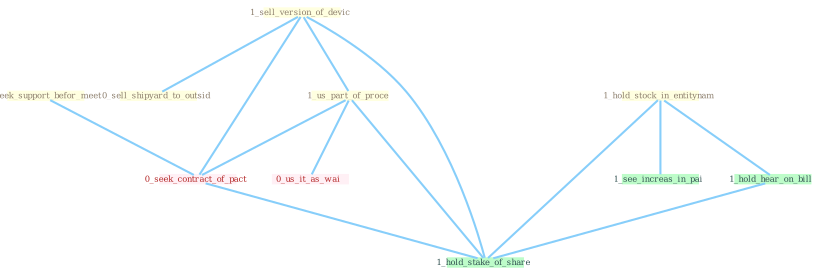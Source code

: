 Graph G{ 
    node
    [shape=polygon,style=filled,width=.5,height=.06,color="#BDFCC9",fixedsize=true,fontsize=4,
    fontcolor="#2f4f4f"];
    {node
    [color="#ffffe0", fontcolor="#8b7d6b"] "0_seek_support_befor_meet " "1_sell_version_of_devic " "1_hold_stock_in_entitynam " "0_sell_shipyard_to_outsid " "1_us_part_of_proce "}
{node [color="#fff0f5", fontcolor="#b22222"] "0_seek_contract_of_pact " "0_us_it_as_wai "}
edge [color="#B0E2FF"];

	"0_seek_support_befor_meet " -- "0_seek_contract_of_pact " [w="1", color="#87cefa" ];
	"1_sell_version_of_devic " -- "0_sell_shipyard_to_outsid " [w="1", color="#87cefa" ];
	"1_sell_version_of_devic " -- "1_us_part_of_proce " [w="1", color="#87cefa" ];
	"1_sell_version_of_devic " -- "0_seek_contract_of_pact " [w="1", color="#87cefa" ];
	"1_sell_version_of_devic " -- "1_hold_stake_of_share " [w="1", color="#87cefa" ];
	"1_hold_stock_in_entitynam " -- "1_see_increas_in_pai " [w="1", color="#87cefa" ];
	"1_hold_stock_in_entitynam " -- "1_hold_hear_on_bill " [w="1", color="#87cefa" ];
	"1_hold_stock_in_entitynam " -- "1_hold_stake_of_share " [w="1", color="#87cefa" ];
	"1_us_part_of_proce " -- "0_seek_contract_of_pact " [w="1", color="#87cefa" ];
	"1_us_part_of_proce " -- "0_us_it_as_wai " [w="1", color="#87cefa" ];
	"1_us_part_of_proce " -- "1_hold_stake_of_share " [w="1", color="#87cefa" ];
	"0_seek_contract_of_pact " -- "1_hold_stake_of_share " [w="1", color="#87cefa" ];
	"1_hold_hear_on_bill " -- "1_hold_stake_of_share " [w="1", color="#87cefa" ];
}